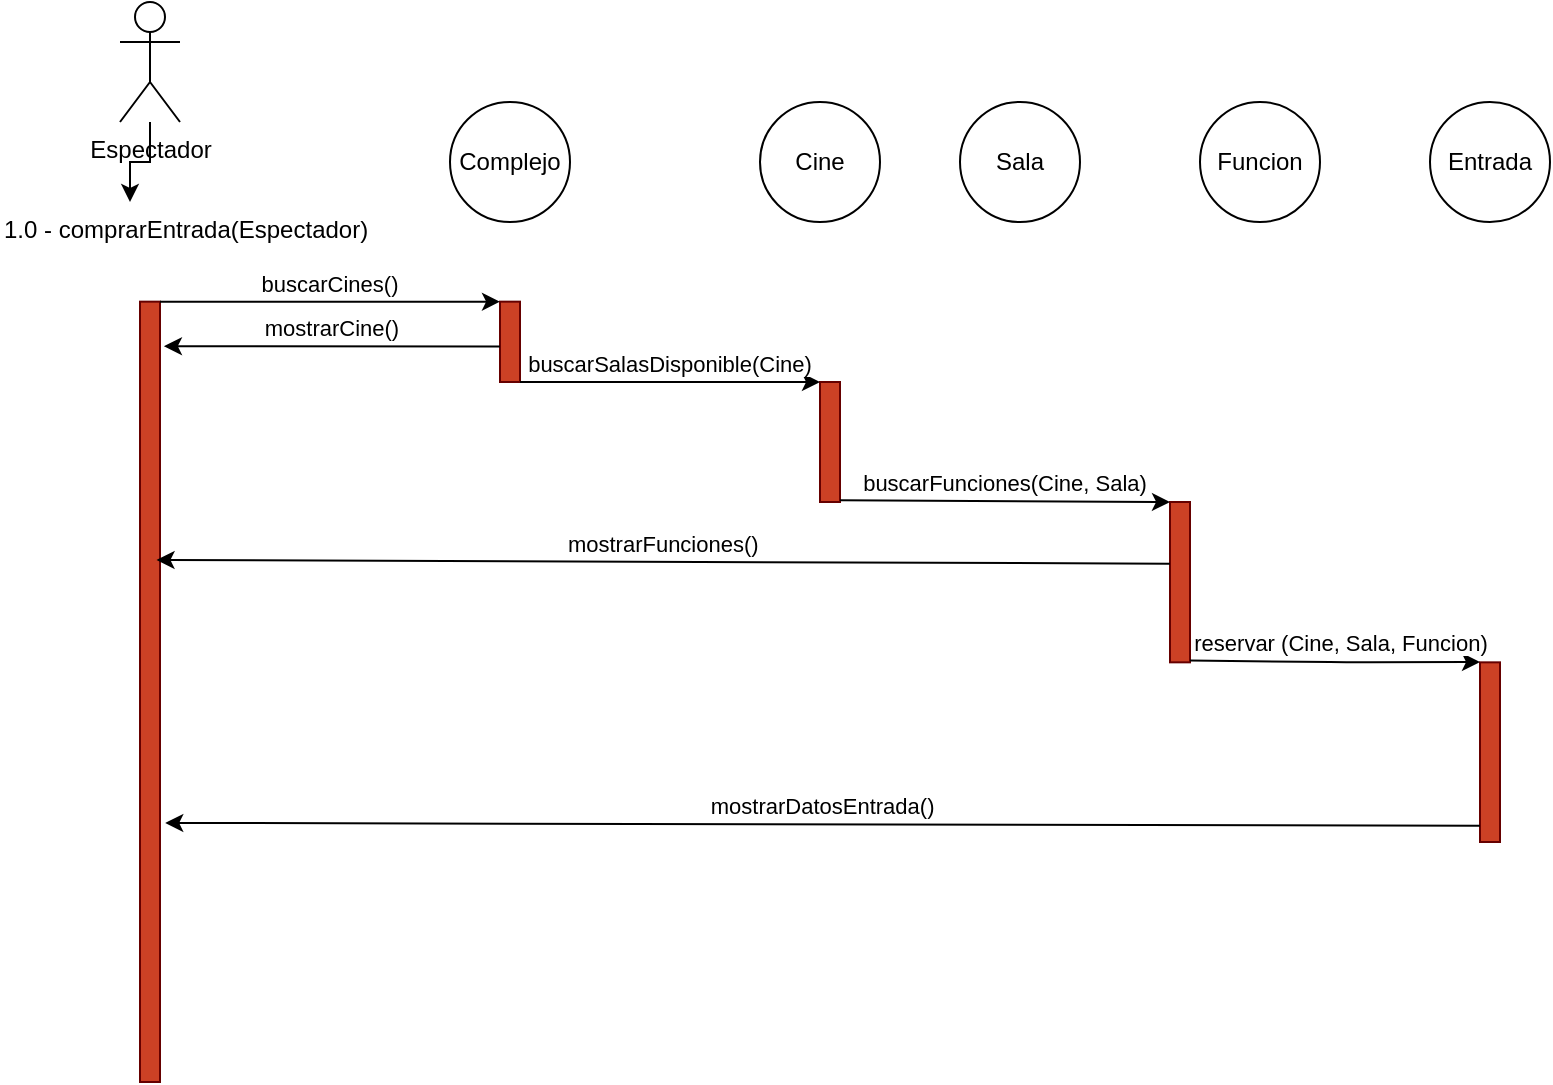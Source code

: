 <mxfile version="24.2.1" type="google">
  <diagram name="Page-1" id="9361dd3d-8414-5efd-6122-117bd74ce7a7">
    <mxGraphModel dx="3360" dy="1165" grid="1" gridSize="10" guides="1" tooltips="1" connect="1" arrows="1" fold="1" page="0" pageScale="1.5" pageWidth="826" pageHeight="1169" background="none" math="0" shadow="0">
      <root>
        <mxCell id="0" />
        <mxCell id="1" parent="0" />
        <mxCell id="E4H6j4xZcgWscNuxJ5qb-89" value="Espectador&lt;div&gt;&lt;br&gt;&lt;/div&gt;" style="shape=umlActor;verticalLabelPosition=bottom;verticalAlign=top;html=1;outlineConnect=0;" parent="1" vertex="1">
          <mxGeometry x="-860" y="10" width="30" height="60" as="geometry" />
        </mxCell>
        <mxCell id="E4H6j4xZcgWscNuxJ5qb-116" value="" style="edgeStyle=orthogonalEdgeStyle;rounded=0;orthogonalLoop=1;jettySize=auto;html=1;" parent="1" source="E4H6j4xZcgWscNuxJ5qb-89" target="E4H6j4xZcgWscNuxJ5qb-91" edge="1">
          <mxGeometry relative="1" as="geometry" />
        </mxCell>
        <mxCell id="E4H6j4xZcgWscNuxJ5qb-94" value="Sala" style="ellipse;whiteSpace=wrap;html=1;aspect=fixed;" parent="1" vertex="1">
          <mxGeometry x="-440" y="60" width="60" height="60" as="geometry" />
        </mxCell>
        <mxCell id="E4H6j4xZcgWscNuxJ5qb-93" value="" style="fillColor=#CC4125;strokeColor=#660000" parent="1" vertex="1">
          <mxGeometry x="-670" y="159.83" width="10" height="40.17" as="geometry" />
        </mxCell>
        <mxCell id="E4H6j4xZcgWscNuxJ5qb-91" value="1.0 - comprarEntrada(Espectador)" style="text;align=left" parent="1" vertex="1">
          <mxGeometry x="-920" y="110.0" width="130" height="26" as="geometry" />
        </mxCell>
        <mxCell id="E4H6j4xZcgWscNuxJ5qb-90" value="" style="fillColor=#CC4125;strokeColor=#660000" parent="1" vertex="1">
          <mxGeometry x="-850" y="159.83" width="10" height="390.17" as="geometry" />
        </mxCell>
        <mxCell id="E4H6j4xZcgWscNuxJ5qb-97" value="" style="fillColor=#CC4125;strokeColor=#660000" parent="1" vertex="1">
          <mxGeometry x="-510" y="200" width="10" height="60" as="geometry" />
        </mxCell>
        <mxCell id="E4H6j4xZcgWscNuxJ5qb-98" value="" style="fillColor=#CC4125;strokeColor=#660000" parent="1" vertex="1">
          <mxGeometry x="-335" y="260" width="10" height="80.17" as="geometry" />
        </mxCell>
        <mxCell id="E4H6j4xZcgWscNuxJ5qb-100" value="Entrada" style="ellipse;whiteSpace=wrap;html=1;aspect=fixed;" parent="1" vertex="1">
          <mxGeometry x="-205" y="60" width="60" height="60" as="geometry" />
        </mxCell>
        <mxCell id="qTfb_0RHiJZGjFwCQpZI-90" value="Funcion" style="ellipse;whiteSpace=wrap;html=1;aspect=fixed;" parent="1" vertex="1">
          <mxGeometry x="-320" y="60" width="60" height="60" as="geometry" />
        </mxCell>
        <mxCell id="E4H6j4xZcgWscNuxJ5qb-106" value="mostrarCine()" style="edgeStyle=none;verticalLabelPosition=top;verticalAlign=bottom;entryX=1.196;entryY=0.057;entryDx=0;entryDy=0;entryPerimeter=0;exitX=0.179;exitY=0.558;exitDx=0;exitDy=0;exitPerimeter=0;" parent="1" target="E4H6j4xZcgWscNuxJ5qb-90" edge="1">
          <mxGeometry width="100" height="100" as="geometry">
            <mxPoint x="-670.0" y="182.245" as="sourcePoint" />
            <mxPoint x="-841.79" y="182.73" as="targetPoint" />
            <Array as="points" />
            <mxPoint as="offset" />
          </mxGeometry>
        </mxCell>
        <mxCell id="E4H6j4xZcgWscNuxJ5qb-108" value="buscarSalasDisponible(Cine)" style="edgeStyle=none;verticalLabelPosition=top;verticalAlign=bottom;exitX=1;exitY=0;exitDx=0;exitDy=0;" parent="1" edge="1">
          <mxGeometry width="100" height="100" as="geometry">
            <mxPoint x="-660" y="200" as="sourcePoint" />
            <mxPoint x="-510" y="200" as="targetPoint" />
            <mxPoint as="offset" />
          </mxGeometry>
        </mxCell>
        <mxCell id="E4H6j4xZcgWscNuxJ5qb-110" value="buscarFunciones(Cine, Sala)" style="edgeStyle=none;verticalLabelPosition=top;verticalAlign=bottom;exitX=1;exitY=0;exitDx=0;exitDy=0;entryX=0;entryY=0;entryDx=0;entryDy=0;" parent="1" target="E4H6j4xZcgWscNuxJ5qb-98" edge="1">
          <mxGeometry width="100" height="100" as="geometry">
            <mxPoint x="-500" y="259.13" as="sourcePoint" />
            <mxPoint x="-350" y="259.13" as="targetPoint" />
            <mxPoint as="offset" />
          </mxGeometry>
        </mxCell>
        <mxCell id="E4H6j4xZcgWscNuxJ5qb-112" value="mostrarFunciones()" style="edgeStyle=none;verticalLabelPosition=top;verticalAlign=bottom;entryX=0.826;entryY=0.331;entryDx=0;entryDy=0;entryPerimeter=0;exitX=0;exitY=0.5;exitDx=0;exitDy=0;" parent="1" target="E4H6j4xZcgWscNuxJ5qb-90" edge="1">
          <mxGeometry width="100" height="100" as="geometry">
            <mxPoint x="-335" y="290.83" as="sourcePoint" />
            <mxPoint x="-662" y="289.83" as="targetPoint" />
            <Array as="points" />
            <mxPoint as="offset" />
          </mxGeometry>
        </mxCell>
        <mxCell id="E4H6j4xZcgWscNuxJ5qb-113" value="" style="fillColor=#CC4125;strokeColor=#660000" parent="1" vertex="1">
          <mxGeometry x="-180" y="340.17" width="10" height="89.83" as="geometry" />
        </mxCell>
        <mxCell id="E4H6j4xZcgWscNuxJ5qb-114" value="mostrarDatosEntrada()" style="edgeStyle=none;verticalLabelPosition=top;verticalAlign=bottom;entryX=1.261;entryY=0.668;entryDx=0;entryDy=0;entryPerimeter=0;exitX=0;exitY=0.5;exitDx=0;exitDy=0;" parent="1" target="E4H6j4xZcgWscNuxJ5qb-90" edge="1">
          <mxGeometry width="100" height="100" as="geometry">
            <mxPoint x="-180" y="421.83" as="sourcePoint" />
            <mxPoint x="-687" y="420" as="targetPoint" />
            <Array as="points" />
            <mxPoint as="offset" />
          </mxGeometry>
        </mxCell>
        <mxCell id="E4H6j4xZcgWscNuxJ5qb-115" value="reservar (Cine, Sala, Funcion)" style="edgeStyle=none;verticalLabelPosition=top;verticalAlign=bottom;exitX=1;exitY=0;exitDx=0;exitDy=0;" parent="1" edge="1">
          <mxGeometry width="100" height="100" as="geometry">
            <mxPoint x="-325" y="339.3" as="sourcePoint" />
            <mxPoint x="-180" y="340" as="targetPoint" />
            <mxPoint x="3" as="offset" />
            <Array as="points">
              <mxPoint x="-245" y="340.17" />
            </Array>
          </mxGeometry>
        </mxCell>
        <mxCell id="hNO7Qzfpv0RGzz2paTiF-90" value="buscarCines()" style="edgeStyle=none;verticalLabelPosition=top;verticalAlign=bottom;entryX=0;entryY=0;entryDx=0;entryDy=0;exitX=1;exitY=0;exitDx=0;exitDy=0;" parent="1" source="E4H6j4xZcgWscNuxJ5qb-90" target="E4H6j4xZcgWscNuxJ5qb-93" edge="1">
          <mxGeometry x="220" y="92" width="100" height="100" as="geometry">
            <mxPoint x="-790" y="244.39" as="sourcePoint" />
            <mxPoint x="-610" y="244.39" as="targetPoint" />
          </mxGeometry>
        </mxCell>
        <mxCell id="E4H6j4xZcgWscNuxJ5qb-92" value="Complejo" style="ellipse;whiteSpace=wrap;html=1;aspect=fixed;" parent="1" vertex="1">
          <mxGeometry x="-695" y="60" width="60" height="60" as="geometry" />
        </mxCell>
        <mxCell id="E4H6j4xZcgWscNuxJ5qb-117" value="Cine" style="ellipse;whiteSpace=wrap;html=1;aspect=fixed;" parent="1" vertex="1">
          <mxGeometry x="-540" y="60" width="60" height="60" as="geometry" />
        </mxCell>
      </root>
    </mxGraphModel>
  </diagram>
</mxfile>
